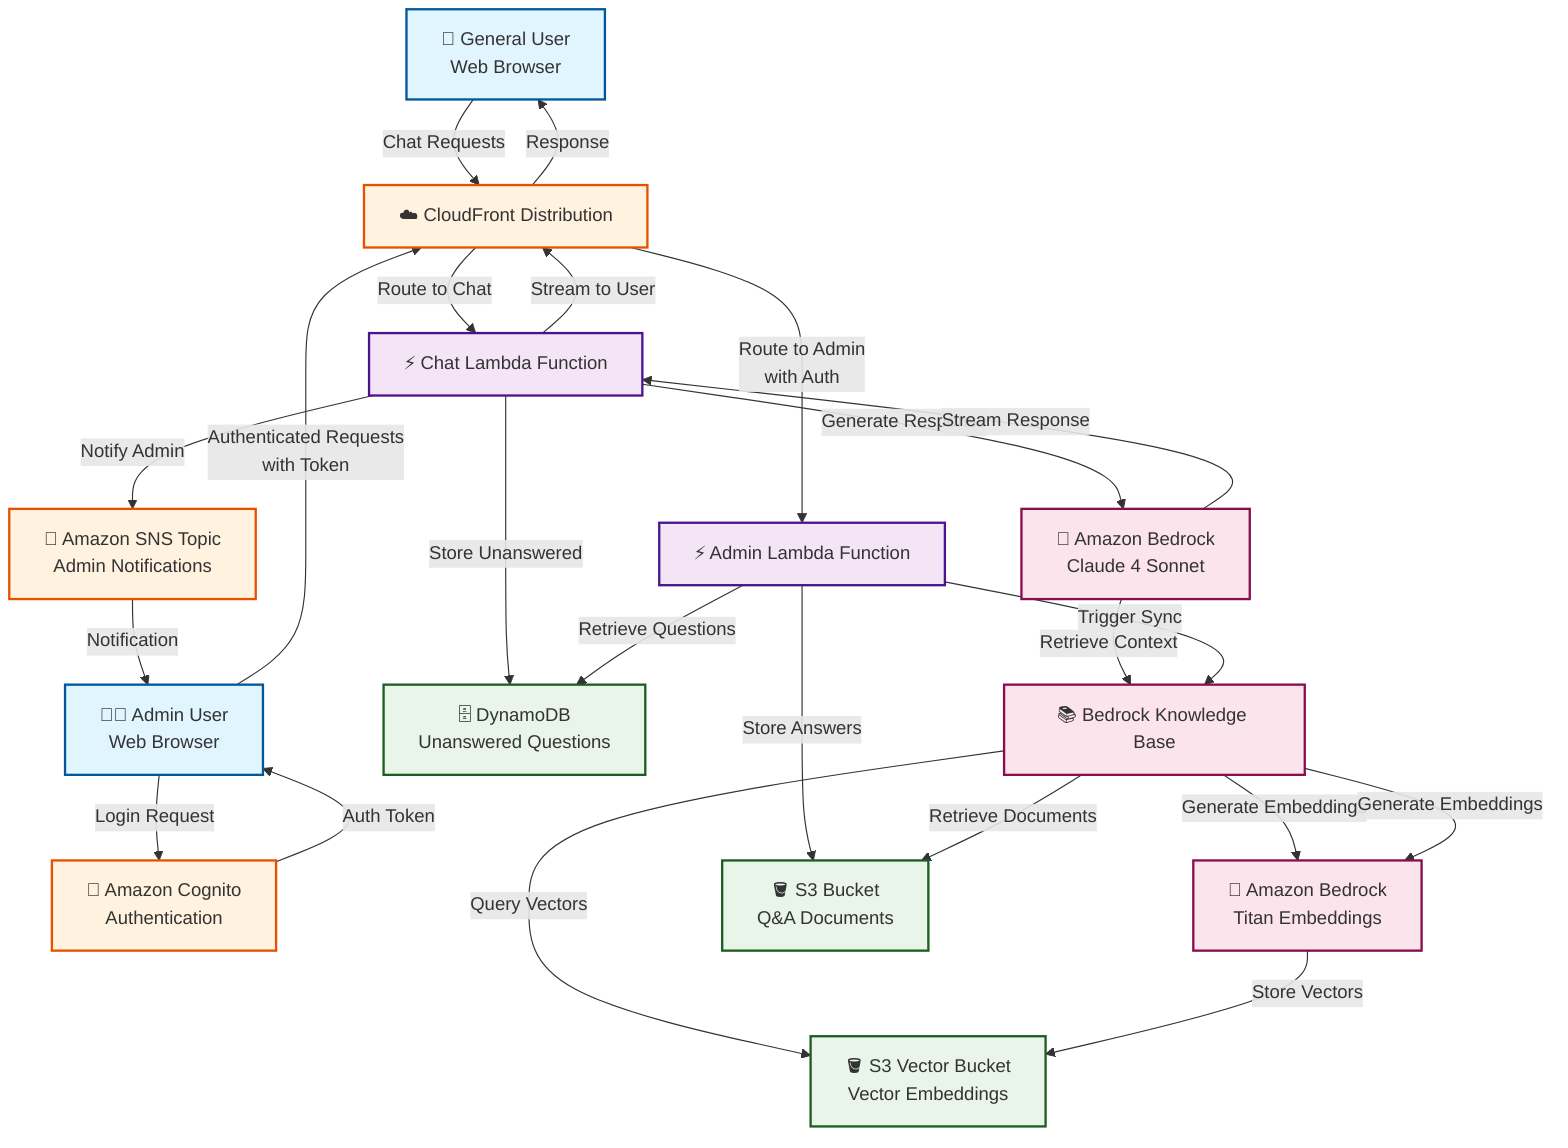 graph TB
    %% Users and Browsers
    User[👤 General User<br/>Web Browser]
    Admin[👨‍💼 Admin User<br/>Web Browser]
    
    %% CloudFront
    CF[☁️ CloudFront Distribution]
    
    %% Authentication
    Cognito[🔐 Amazon Cognito<br/>Authentication]
    
    %% Lambda Functions
    ChatLambda[⚡ Chat Lambda Function]
    AdminLambda[⚡ Admin Lambda Function]
    
    %% DynamoDB
    DDB[🗄️ DynamoDB<br/>Unanswered Questions]
    
    %% SNS
    SNS[📢 Amazon SNS Topic<br/>Admin Notifications]
    
    %% Bedrock Services
    BedrockClaude[🤖 Amazon Bedrock<br/>Claude 4 Sonnet]
    BedrockTitan[🔗 Amazon Bedrock<br/>Titan Embeddings]
    KB[📚 Bedrock Knowledge Base]
    
    %% S3 Buckets
    S3Vector[🪣 S3 Vector Bucket<br/>Vector Embeddings]
    S3Bucket[🪣 S3 Bucket<br/>Q&A Documents]
    
    %% User Flow
    User -->|Chat Requests| CF
    CF -->|Route to Chat| ChatLambda
    ChatLambda -->|Generate Response| BedrockClaude
    BedrockClaude -->|Stream Response| ChatLambda
    ChatLambda -->|Stream to User| CF
    CF -->|Response| User
    
    %% Knowledge Base Flow
    BedrockClaude -->|Retrieve Context| KB
    KB -->|Query Vectors| S3Vector
    KB -->|Generate Embeddings| BedrockTitan
    
    %% Unanswered Questions Flow
    ChatLambda -->|Store Unanswered| DDB
    ChatLambda -->|Notify Admin| SNS
    SNS -->|Notification| Admin
    
    %% Admin Flow
    Admin -->|Login Request| Cognito
    Cognito -->|Auth Token| Admin
    Admin -->|Authenticated Requests<br/>with Token| CF
    CF -->|Route to Admin<br/>with Auth| AdminLambda
    AdminLambda -->|Retrieve Questions| DDB
    AdminLambda -->|Store Answers| S3Bucket
    AdminLambda -->|Trigger Sync| KB
    
    %% Knowledge Base Sync Flow
    KB -->|Retrieve Documents| S3Bucket
    KB -->|Generate Embeddings| BedrockTitan
    BedrockTitan -->|Store Vectors| S3Vector
    
    %% Styling
    classDef userClass fill:#e1f5fe,stroke:#01579b,stroke-width:2px
    classDef awsService fill:#fff3e0,stroke:#e65100,stroke-width:2px
    classDef lambda fill:#f3e5f5,stroke:#4a148c,stroke-width:2px
    classDef storage fill:#e8f5e8,stroke:#1b5e20,stroke-width:2px
    classDef ai fill:#fce4ec,stroke:#880e4f,stroke-width:2px
    
    class User,Admin userClass
    class CF,Cognito,SNS awsService
    class ChatLambda,AdminLambda lambda
    class DDB,S3Vector,S3Bucket storage
    class BedrockClaude,BedrockTitan,KB ai
